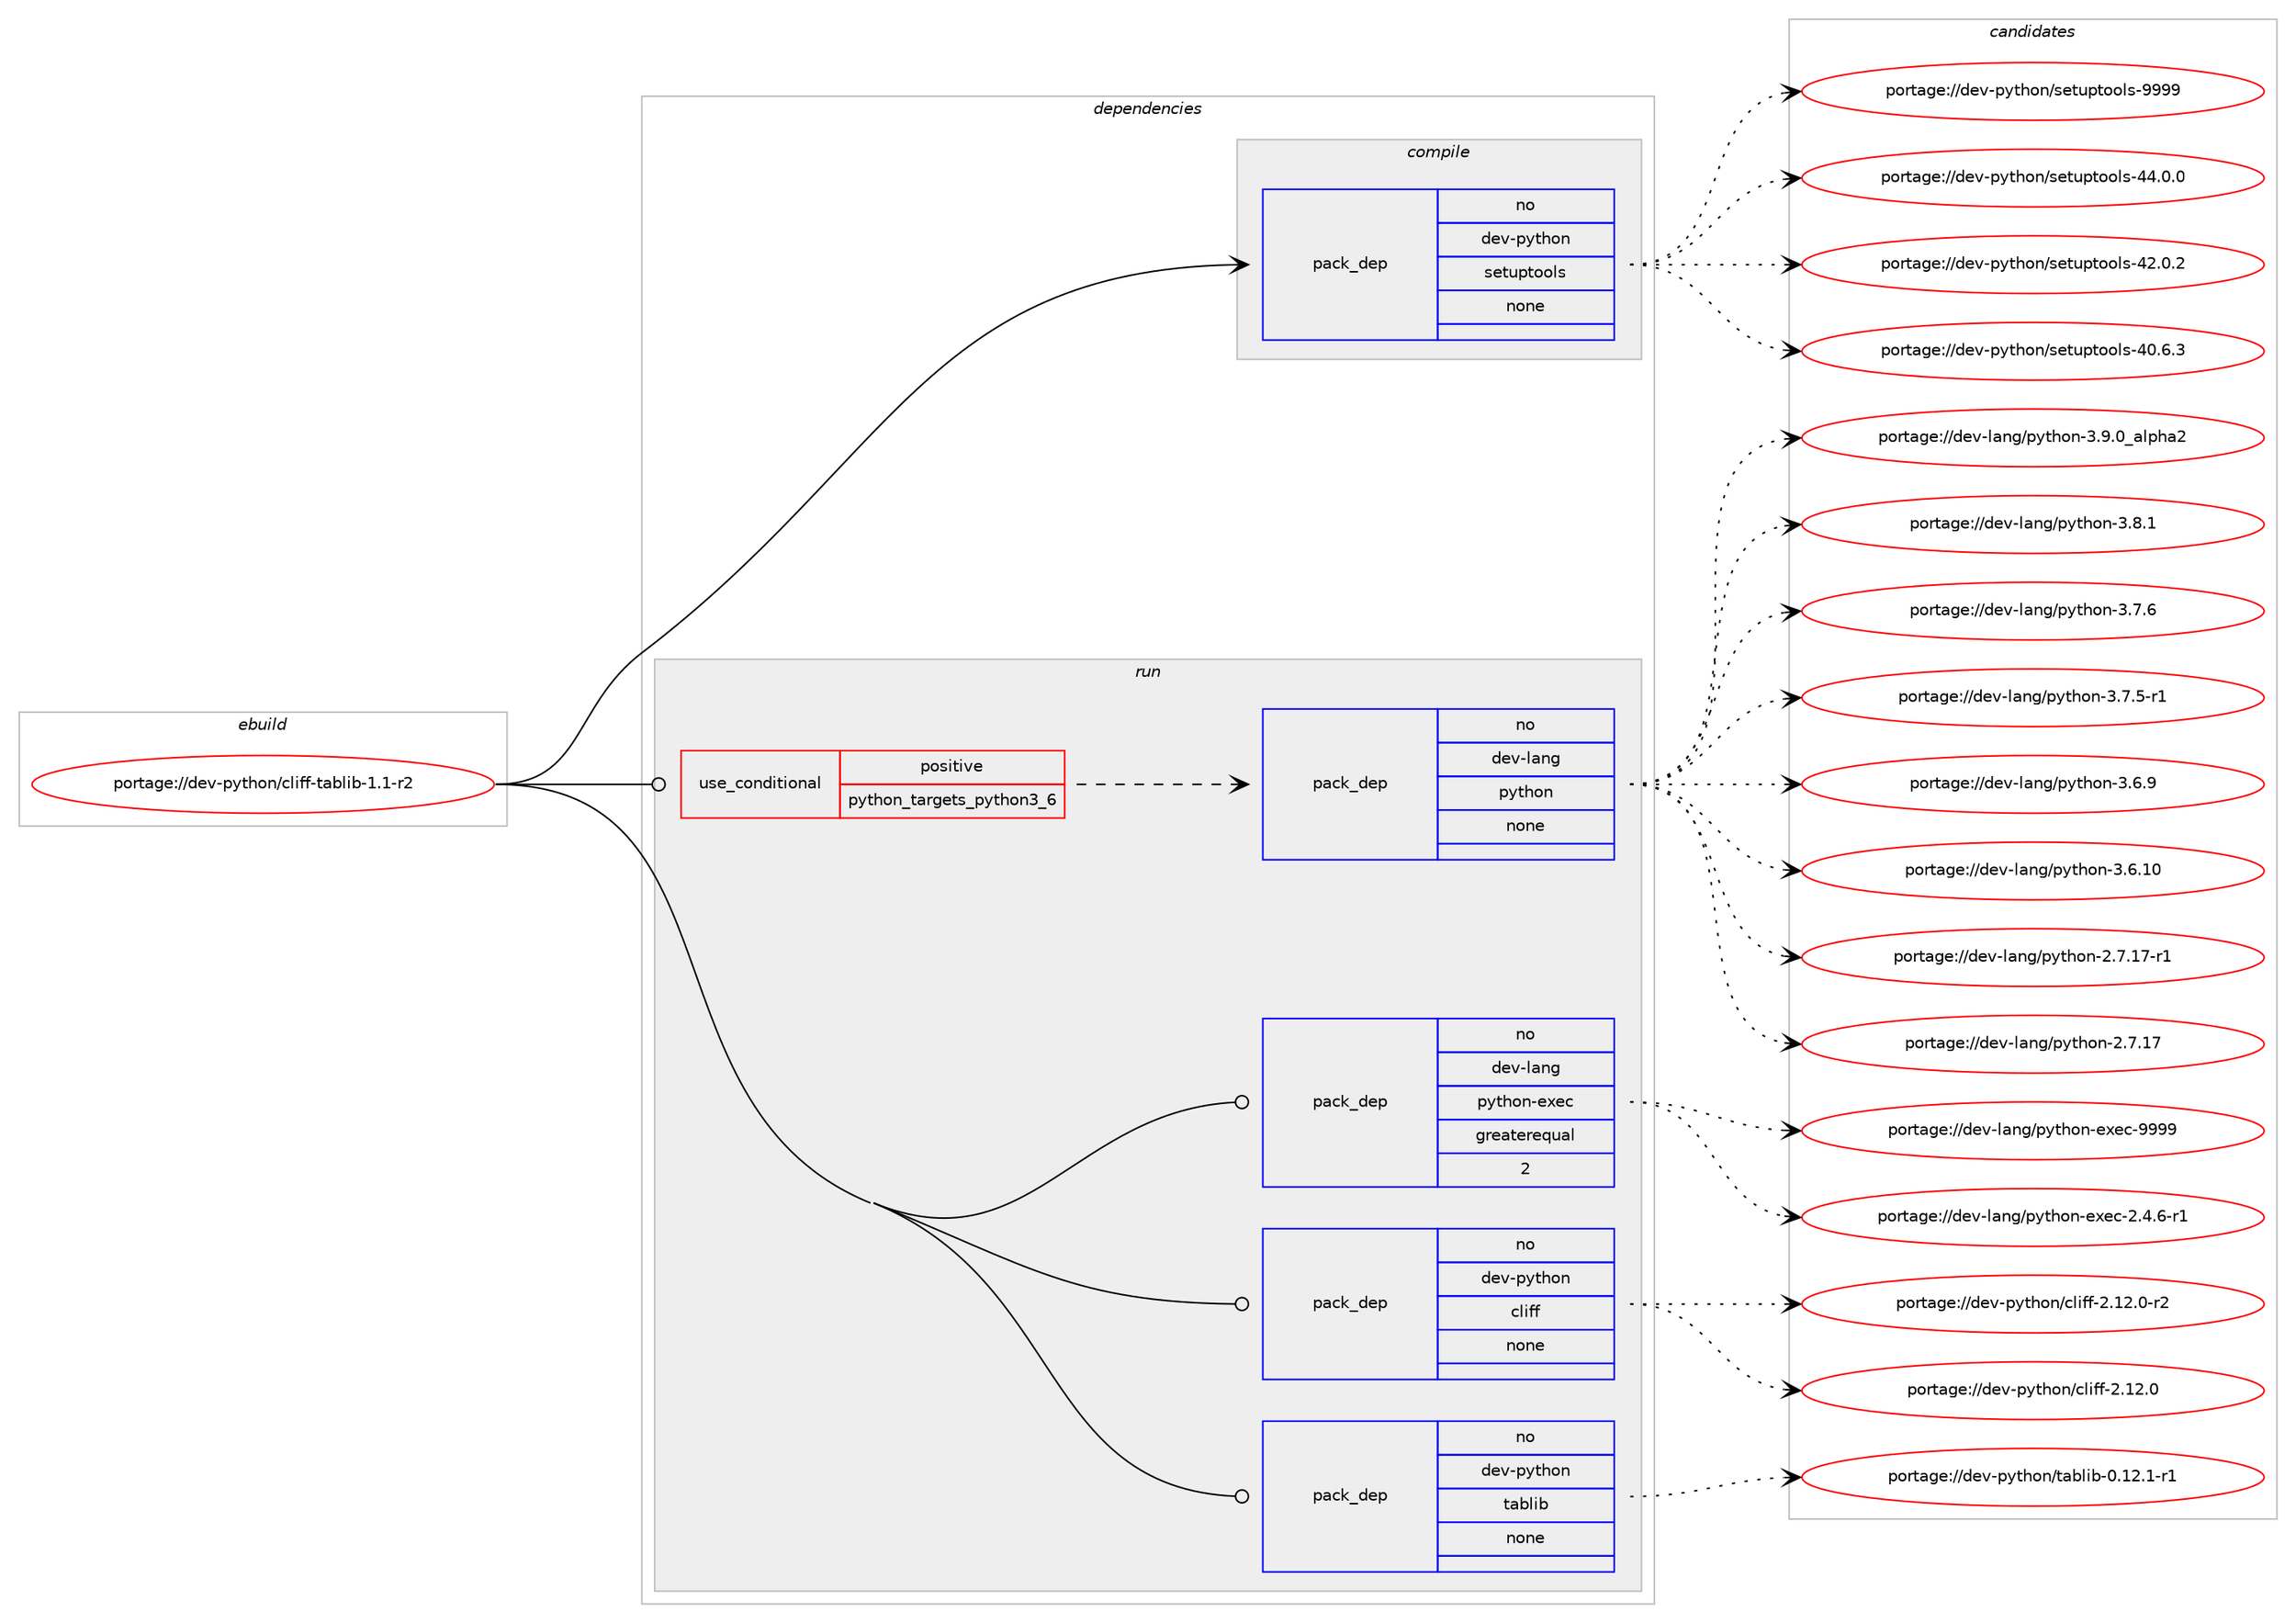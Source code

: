 digraph prolog {

# *************
# Graph options
# *************

newrank=true;
concentrate=true;
compound=true;
graph [rankdir=LR,fontname=Helvetica,fontsize=10,ranksep=1.5];#, ranksep=2.5, nodesep=0.2];
edge  [arrowhead=vee];
node  [fontname=Helvetica,fontsize=10];

# **********
# The ebuild
# **********

subgraph cluster_leftcol {
color=gray;
rank=same;
label=<<i>ebuild</i>>;
id [label="portage://dev-python/cliff-tablib-1.1-r2", color=red, width=4, href="../dev-python/cliff-tablib-1.1-r2.svg"];
}

# ****************
# The dependencies
# ****************

subgraph cluster_midcol {
color=gray;
label=<<i>dependencies</i>>;
subgraph cluster_compile {
fillcolor="#eeeeee";
style=filled;
label=<<i>compile</i>>;
subgraph pack344050 {
dependency466690 [label=<<TABLE BORDER="0" CELLBORDER="1" CELLSPACING="0" CELLPADDING="4" WIDTH="220"><TR><TD ROWSPAN="6" CELLPADDING="30">pack_dep</TD></TR><TR><TD WIDTH="110">no</TD></TR><TR><TD>dev-python</TD></TR><TR><TD>setuptools</TD></TR><TR><TD>none</TD></TR><TR><TD></TD></TR></TABLE>>, shape=none, color=blue];
}
id:e -> dependency466690:w [weight=20,style="solid",arrowhead="vee"];
}
subgraph cluster_compileandrun {
fillcolor="#eeeeee";
style=filled;
label=<<i>compile and run</i>>;
}
subgraph cluster_run {
fillcolor="#eeeeee";
style=filled;
label=<<i>run</i>>;
subgraph cond117633 {
dependency466691 [label=<<TABLE BORDER="0" CELLBORDER="1" CELLSPACING="0" CELLPADDING="4"><TR><TD ROWSPAN="3" CELLPADDING="10">use_conditional</TD></TR><TR><TD>positive</TD></TR><TR><TD>python_targets_python3_6</TD></TR></TABLE>>, shape=none, color=red];
subgraph pack344051 {
dependency466692 [label=<<TABLE BORDER="0" CELLBORDER="1" CELLSPACING="0" CELLPADDING="4" WIDTH="220"><TR><TD ROWSPAN="6" CELLPADDING="30">pack_dep</TD></TR><TR><TD WIDTH="110">no</TD></TR><TR><TD>dev-lang</TD></TR><TR><TD>python</TD></TR><TR><TD>none</TD></TR><TR><TD></TD></TR></TABLE>>, shape=none, color=blue];
}
dependency466691:e -> dependency466692:w [weight=20,style="dashed",arrowhead="vee"];
}
id:e -> dependency466691:w [weight=20,style="solid",arrowhead="odot"];
subgraph pack344052 {
dependency466693 [label=<<TABLE BORDER="0" CELLBORDER="1" CELLSPACING="0" CELLPADDING="4" WIDTH="220"><TR><TD ROWSPAN="6" CELLPADDING="30">pack_dep</TD></TR><TR><TD WIDTH="110">no</TD></TR><TR><TD>dev-lang</TD></TR><TR><TD>python-exec</TD></TR><TR><TD>greaterequal</TD></TR><TR><TD>2</TD></TR></TABLE>>, shape=none, color=blue];
}
id:e -> dependency466693:w [weight=20,style="solid",arrowhead="odot"];
subgraph pack344053 {
dependency466694 [label=<<TABLE BORDER="0" CELLBORDER="1" CELLSPACING="0" CELLPADDING="4" WIDTH="220"><TR><TD ROWSPAN="6" CELLPADDING="30">pack_dep</TD></TR><TR><TD WIDTH="110">no</TD></TR><TR><TD>dev-python</TD></TR><TR><TD>cliff</TD></TR><TR><TD>none</TD></TR><TR><TD></TD></TR></TABLE>>, shape=none, color=blue];
}
id:e -> dependency466694:w [weight=20,style="solid",arrowhead="odot"];
subgraph pack344054 {
dependency466695 [label=<<TABLE BORDER="0" CELLBORDER="1" CELLSPACING="0" CELLPADDING="4" WIDTH="220"><TR><TD ROWSPAN="6" CELLPADDING="30">pack_dep</TD></TR><TR><TD WIDTH="110">no</TD></TR><TR><TD>dev-python</TD></TR><TR><TD>tablib</TD></TR><TR><TD>none</TD></TR><TR><TD></TD></TR></TABLE>>, shape=none, color=blue];
}
id:e -> dependency466695:w [weight=20,style="solid",arrowhead="odot"];
}
}

# **************
# The candidates
# **************

subgraph cluster_choices {
rank=same;
color=gray;
label=<<i>candidates</i>>;

subgraph choice344050 {
color=black;
nodesep=1;
choice10010111845112121116104111110471151011161171121161111111081154557575757 [label="portage://dev-python/setuptools-9999", color=red, width=4,href="../dev-python/setuptools-9999.svg"];
choice100101118451121211161041111104711510111611711211611111110811545525246484648 [label="portage://dev-python/setuptools-44.0.0", color=red, width=4,href="../dev-python/setuptools-44.0.0.svg"];
choice100101118451121211161041111104711510111611711211611111110811545525046484650 [label="portage://dev-python/setuptools-42.0.2", color=red, width=4,href="../dev-python/setuptools-42.0.2.svg"];
choice100101118451121211161041111104711510111611711211611111110811545524846544651 [label="portage://dev-python/setuptools-40.6.3", color=red, width=4,href="../dev-python/setuptools-40.6.3.svg"];
dependency466690:e -> choice10010111845112121116104111110471151011161171121161111111081154557575757:w [style=dotted,weight="100"];
dependency466690:e -> choice100101118451121211161041111104711510111611711211611111110811545525246484648:w [style=dotted,weight="100"];
dependency466690:e -> choice100101118451121211161041111104711510111611711211611111110811545525046484650:w [style=dotted,weight="100"];
dependency466690:e -> choice100101118451121211161041111104711510111611711211611111110811545524846544651:w [style=dotted,weight="100"];
}
subgraph choice344051 {
color=black;
nodesep=1;
choice10010111845108971101034711212111610411111045514657464895971081121049750 [label="portage://dev-lang/python-3.9.0_alpha2", color=red, width=4,href="../dev-lang/python-3.9.0_alpha2.svg"];
choice100101118451089711010347112121116104111110455146564649 [label="portage://dev-lang/python-3.8.1", color=red, width=4,href="../dev-lang/python-3.8.1.svg"];
choice100101118451089711010347112121116104111110455146554654 [label="portage://dev-lang/python-3.7.6", color=red, width=4,href="../dev-lang/python-3.7.6.svg"];
choice1001011184510897110103471121211161041111104551465546534511449 [label="portage://dev-lang/python-3.7.5-r1", color=red, width=4,href="../dev-lang/python-3.7.5-r1.svg"];
choice100101118451089711010347112121116104111110455146544657 [label="portage://dev-lang/python-3.6.9", color=red, width=4,href="../dev-lang/python-3.6.9.svg"];
choice10010111845108971101034711212111610411111045514654464948 [label="portage://dev-lang/python-3.6.10", color=red, width=4,href="../dev-lang/python-3.6.10.svg"];
choice100101118451089711010347112121116104111110455046554649554511449 [label="portage://dev-lang/python-2.7.17-r1", color=red, width=4,href="../dev-lang/python-2.7.17-r1.svg"];
choice10010111845108971101034711212111610411111045504655464955 [label="portage://dev-lang/python-2.7.17", color=red, width=4,href="../dev-lang/python-2.7.17.svg"];
dependency466692:e -> choice10010111845108971101034711212111610411111045514657464895971081121049750:w [style=dotted,weight="100"];
dependency466692:e -> choice100101118451089711010347112121116104111110455146564649:w [style=dotted,weight="100"];
dependency466692:e -> choice100101118451089711010347112121116104111110455146554654:w [style=dotted,weight="100"];
dependency466692:e -> choice1001011184510897110103471121211161041111104551465546534511449:w [style=dotted,weight="100"];
dependency466692:e -> choice100101118451089711010347112121116104111110455146544657:w [style=dotted,weight="100"];
dependency466692:e -> choice10010111845108971101034711212111610411111045514654464948:w [style=dotted,weight="100"];
dependency466692:e -> choice100101118451089711010347112121116104111110455046554649554511449:w [style=dotted,weight="100"];
dependency466692:e -> choice10010111845108971101034711212111610411111045504655464955:w [style=dotted,weight="100"];
}
subgraph choice344052 {
color=black;
nodesep=1;
choice10010111845108971101034711212111610411111045101120101994557575757 [label="portage://dev-lang/python-exec-9999", color=red, width=4,href="../dev-lang/python-exec-9999.svg"];
choice10010111845108971101034711212111610411111045101120101994550465246544511449 [label="portage://dev-lang/python-exec-2.4.6-r1", color=red, width=4,href="../dev-lang/python-exec-2.4.6-r1.svg"];
dependency466693:e -> choice10010111845108971101034711212111610411111045101120101994557575757:w [style=dotted,weight="100"];
dependency466693:e -> choice10010111845108971101034711212111610411111045101120101994550465246544511449:w [style=dotted,weight="100"];
}
subgraph choice344053 {
color=black;
nodesep=1;
choice100101118451121211161041111104799108105102102455046495046484511450 [label="portage://dev-python/cliff-2.12.0-r2", color=red, width=4,href="../dev-python/cliff-2.12.0-r2.svg"];
choice10010111845112121116104111110479910810510210245504649504648 [label="portage://dev-python/cliff-2.12.0", color=red, width=4,href="../dev-python/cliff-2.12.0.svg"];
dependency466694:e -> choice100101118451121211161041111104799108105102102455046495046484511450:w [style=dotted,weight="100"];
dependency466694:e -> choice10010111845112121116104111110479910810510210245504649504648:w [style=dotted,weight="100"];
}
subgraph choice344054 {
color=black;
nodesep=1;
choice1001011184511212111610411111047116979810810598454846495046494511449 [label="portage://dev-python/tablib-0.12.1-r1", color=red, width=4,href="../dev-python/tablib-0.12.1-r1.svg"];
dependency466695:e -> choice1001011184511212111610411111047116979810810598454846495046494511449:w [style=dotted,weight="100"];
}
}

}
